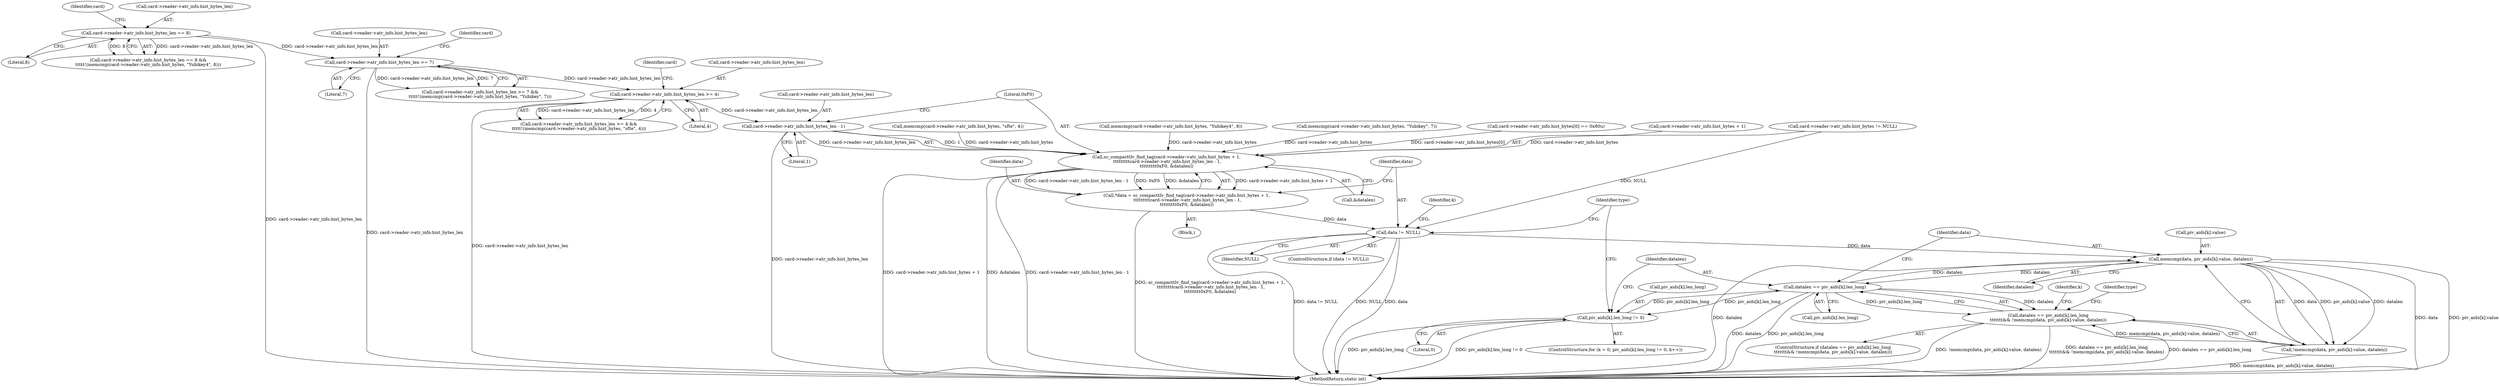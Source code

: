 digraph "0_OpenSC_8fe377e93b4b56060e5bbfb6f3142ceaeca744fa_15@API" {
"1000289" [label="(Call,card->reader->atr_info.hist_bytes_len - 1)"];
"1000237" [label="(Call,card->reader->atr_info.hist_bytes_len >= 4)"];
"1000210" [label="(Call,card->reader->atr_info.hist_bytes_len >= 7)"];
"1000183" [label="(Call,card->reader->atr_info.hist_bytes_len == 8)"];
"1000279" [label="(Call,sc_compacttlv_find_tag(card->reader->atr_info.hist_bytes + 1,\n \t\t\t\t\t\t\t\t\tcard->reader->atr_info.hist_bytes_len - 1,\n\t\t\t\t\t\t\t\t\t0xF0, &datalen))"];
"1000277" [label="(Call,*data = sc_compacttlv_find_tag(card->reader->atr_info.hist_bytes + 1,\n \t\t\t\t\t\t\t\t\tcard->reader->atr_info.hist_bytes_len - 1,\n\t\t\t\t\t\t\t\t\t0xF0, &datalen))"];
"1000302" [label="(Call,data != NULL)"];
"1000331" [label="(Call,memcmp(data, piv_aids[k].value, datalen))"];
"1000323" [label="(Call,datalen == piv_aids[k].len_long)"];
"1000311" [label="(Call,piv_aids[k].len_long != 0)"];
"1000322" [label="(Call,datalen == piv_aids[k].len_long\n\t\t\t\t\t\t\t&& !memcmp(data, piv_aids[k].value, datalen))"];
"1000330" [label="(Call,!memcmp(data, piv_aids[k].value, datalen))"];
"1000193" [label="(Call,memcmp(card->reader->atr_info.hist_bytes, \"Yubikey4\", 8))"];
"1000301" [label="(ControlStructure,if (data != NULL))"];
"1000346" [label="(Identifier,type)"];
"1000322" [label="(Call,datalen == piv_aids[k].len_long\n\t\t\t\t\t\t\t&& !memcmp(data, piv_aids[k].value, datalen))"];
"1000236" [label="(Call,card->reader->atr_info.hist_bytes_len >= 4 &&\n\t\t\t\t\t!(memcmp(card->reader->atr_info.hist_bytes, \"sfte\", 4)))"];
"1000330" [label="(Call,!memcmp(data, piv_aids[k].value, datalen))"];
"1000333" [label="(Call,piv_aids[k].value)"];
"1000211" [label="(Call,card->reader->atr_info.hist_bytes_len)"];
"1000277" [label="(Call,*data = sc_compacttlv_find_tag(card->reader->atr_info.hist_bytes + 1,\n \t\t\t\t\t\t\t\t\tcard->reader->atr_info.hist_bytes_len - 1,\n\t\t\t\t\t\t\t\t\t0xF0, &datalen))"];
"1000183" [label="(Call,card->reader->atr_info.hist_bytes_len == 8)"];
"1000290" [label="(Call,card->reader->atr_info.hist_bytes_len)"];
"1000516" [label="(MethodReturn,static int)"];
"1000317" [label="(Literal,0)"];
"1000319" [label="(Identifier,k)"];
"1000274" [label="(Block,)"];
"1000218" [label="(Literal,7)"];
"1000299" [label="(Call,&datalen)"];
"1000298" [label="(Literal,0xF0)"];
"1000245" [label="(Literal,4)"];
"1000251" [label="(Identifier,card)"];
"1000324" [label="(Identifier,datalen)"];
"1000171" [label="(Call,card->reader->atr_info.hist_bytes != NULL)"];
"1000303" [label="(Identifier,data)"];
"1000325" [label="(Call,piv_aids[k].len_long)"];
"1000220" [label="(Call,memcmp(card->reader->atr_info.hist_bytes, \"Yubikey\", 7))"];
"1000238" [label="(Call,card->reader->atr_info.hist_bytes_len)"];
"1000263" [label="(Call,card->reader->atr_info.hist_bytes[0] == 0x80u)"];
"1000304" [label="(Identifier,NULL)"];
"1000209" [label="(Call,card->reader->atr_info.hist_bytes_len >= 7 &&\n\t\t\t\t\t!(memcmp(card->reader->atr_info.hist_bytes, \"Yubikey\", 7)))"];
"1000323" [label="(Call,datalen == piv_aids[k].len_long)"];
"1000280" [label="(Call,card->reader->atr_info.hist_bytes + 1)"];
"1000197" [label="(Identifier,card)"];
"1000307" [label="(ControlStructure,for (k = 0; piv_aids[k].len_long != 0; k++))"];
"1000210" [label="(Call,card->reader->atr_info.hist_bytes_len >= 7)"];
"1000312" [label="(Call,piv_aids[k].len_long)"];
"1000237" [label="(Call,card->reader->atr_info.hist_bytes_len >= 4)"];
"1000311" [label="(Call,piv_aids[k].len_long != 0)"];
"1000184" [label="(Call,card->reader->atr_info.hist_bytes_len)"];
"1000321" [label="(ControlStructure,if (datalen == piv_aids[k].len_long\n\t\t\t\t\t\t\t&& !memcmp(data, piv_aids[k].value, datalen)))"];
"1000338" [label="(Identifier,datalen)"];
"1000224" [label="(Identifier,card)"];
"1000182" [label="(Call,card->reader->atr_info.hist_bytes_len == 8 &&\n\t\t\t\t\t!(memcmp(card->reader->atr_info.hist_bytes, \"Yubikey4\", 8)))"];
"1000302" [label="(Call,data != NULL)"];
"1000297" [label="(Literal,1)"];
"1000341" [label="(Identifier,type)"];
"1000191" [label="(Literal,8)"];
"1000309" [label="(Identifier,k)"];
"1000331" [label="(Call,memcmp(data, piv_aids[k].value, datalen))"];
"1000332" [label="(Identifier,data)"];
"1000247" [label="(Call,memcmp(card->reader->atr_info.hist_bytes, \"sfte\", 4))"];
"1000278" [label="(Identifier,data)"];
"1000279" [label="(Call,sc_compacttlv_find_tag(card->reader->atr_info.hist_bytes + 1,\n \t\t\t\t\t\t\t\t\tcard->reader->atr_info.hist_bytes_len - 1,\n\t\t\t\t\t\t\t\t\t0xF0, &datalen))"];
"1000289" [label="(Call,card->reader->atr_info.hist_bytes_len - 1)"];
"1000289" -> "1000279"  [label="AST: "];
"1000289" -> "1000297"  [label="CFG: "];
"1000290" -> "1000289"  [label="AST: "];
"1000297" -> "1000289"  [label="AST: "];
"1000298" -> "1000289"  [label="CFG: "];
"1000289" -> "1000516"  [label="DDG: card->reader->atr_info.hist_bytes_len"];
"1000289" -> "1000279"  [label="DDG: card->reader->atr_info.hist_bytes_len"];
"1000289" -> "1000279"  [label="DDG: 1"];
"1000237" -> "1000289"  [label="DDG: card->reader->atr_info.hist_bytes_len"];
"1000237" -> "1000236"  [label="AST: "];
"1000237" -> "1000245"  [label="CFG: "];
"1000238" -> "1000237"  [label="AST: "];
"1000245" -> "1000237"  [label="AST: "];
"1000251" -> "1000237"  [label="CFG: "];
"1000236" -> "1000237"  [label="CFG: "];
"1000237" -> "1000516"  [label="DDG: card->reader->atr_info.hist_bytes_len"];
"1000237" -> "1000236"  [label="DDG: card->reader->atr_info.hist_bytes_len"];
"1000237" -> "1000236"  [label="DDG: 4"];
"1000210" -> "1000237"  [label="DDG: card->reader->atr_info.hist_bytes_len"];
"1000210" -> "1000209"  [label="AST: "];
"1000210" -> "1000218"  [label="CFG: "];
"1000211" -> "1000210"  [label="AST: "];
"1000218" -> "1000210"  [label="AST: "];
"1000224" -> "1000210"  [label="CFG: "];
"1000209" -> "1000210"  [label="CFG: "];
"1000210" -> "1000516"  [label="DDG: card->reader->atr_info.hist_bytes_len"];
"1000210" -> "1000209"  [label="DDG: card->reader->atr_info.hist_bytes_len"];
"1000210" -> "1000209"  [label="DDG: 7"];
"1000183" -> "1000210"  [label="DDG: card->reader->atr_info.hist_bytes_len"];
"1000183" -> "1000182"  [label="AST: "];
"1000183" -> "1000191"  [label="CFG: "];
"1000184" -> "1000183"  [label="AST: "];
"1000191" -> "1000183"  [label="AST: "];
"1000197" -> "1000183"  [label="CFG: "];
"1000182" -> "1000183"  [label="CFG: "];
"1000183" -> "1000516"  [label="DDG: card->reader->atr_info.hist_bytes_len"];
"1000183" -> "1000182"  [label="DDG: card->reader->atr_info.hist_bytes_len"];
"1000183" -> "1000182"  [label="DDG: 8"];
"1000279" -> "1000277"  [label="AST: "];
"1000279" -> "1000299"  [label="CFG: "];
"1000280" -> "1000279"  [label="AST: "];
"1000298" -> "1000279"  [label="AST: "];
"1000299" -> "1000279"  [label="AST: "];
"1000277" -> "1000279"  [label="CFG: "];
"1000279" -> "1000516"  [label="DDG: card->reader->atr_info.hist_bytes + 1"];
"1000279" -> "1000516"  [label="DDG: &datalen"];
"1000279" -> "1000516"  [label="DDG: card->reader->atr_info.hist_bytes_len - 1"];
"1000279" -> "1000277"  [label="DDG: card->reader->atr_info.hist_bytes + 1"];
"1000279" -> "1000277"  [label="DDG: card->reader->atr_info.hist_bytes_len - 1"];
"1000279" -> "1000277"  [label="DDG: 0xF0"];
"1000279" -> "1000277"  [label="DDG: &datalen"];
"1000247" -> "1000279"  [label="DDG: card->reader->atr_info.hist_bytes"];
"1000171" -> "1000279"  [label="DDG: card->reader->atr_info.hist_bytes"];
"1000263" -> "1000279"  [label="DDG: card->reader->atr_info.hist_bytes[0]"];
"1000220" -> "1000279"  [label="DDG: card->reader->atr_info.hist_bytes"];
"1000193" -> "1000279"  [label="DDG: card->reader->atr_info.hist_bytes"];
"1000277" -> "1000274"  [label="AST: "];
"1000278" -> "1000277"  [label="AST: "];
"1000303" -> "1000277"  [label="CFG: "];
"1000277" -> "1000516"  [label="DDG: sc_compacttlv_find_tag(card->reader->atr_info.hist_bytes + 1,\n \t\t\t\t\t\t\t\t\tcard->reader->atr_info.hist_bytes_len - 1,\n\t\t\t\t\t\t\t\t\t0xF0, &datalen)"];
"1000277" -> "1000302"  [label="DDG: data"];
"1000302" -> "1000301"  [label="AST: "];
"1000302" -> "1000304"  [label="CFG: "];
"1000303" -> "1000302"  [label="AST: "];
"1000304" -> "1000302"  [label="AST: "];
"1000309" -> "1000302"  [label="CFG: "];
"1000346" -> "1000302"  [label="CFG: "];
"1000302" -> "1000516"  [label="DDG: NULL"];
"1000302" -> "1000516"  [label="DDG: data"];
"1000302" -> "1000516"  [label="DDG: data != NULL"];
"1000171" -> "1000302"  [label="DDG: NULL"];
"1000302" -> "1000331"  [label="DDG: data"];
"1000331" -> "1000330"  [label="AST: "];
"1000331" -> "1000338"  [label="CFG: "];
"1000332" -> "1000331"  [label="AST: "];
"1000333" -> "1000331"  [label="AST: "];
"1000338" -> "1000331"  [label="AST: "];
"1000330" -> "1000331"  [label="CFG: "];
"1000331" -> "1000516"  [label="DDG: piv_aids[k].value"];
"1000331" -> "1000516"  [label="DDG: data"];
"1000331" -> "1000516"  [label="DDG: datalen"];
"1000331" -> "1000323"  [label="DDG: datalen"];
"1000331" -> "1000330"  [label="DDG: data"];
"1000331" -> "1000330"  [label="DDG: piv_aids[k].value"];
"1000331" -> "1000330"  [label="DDG: datalen"];
"1000323" -> "1000331"  [label="DDG: datalen"];
"1000323" -> "1000322"  [label="AST: "];
"1000323" -> "1000325"  [label="CFG: "];
"1000324" -> "1000323"  [label="AST: "];
"1000325" -> "1000323"  [label="AST: "];
"1000332" -> "1000323"  [label="CFG: "];
"1000322" -> "1000323"  [label="CFG: "];
"1000323" -> "1000516"  [label="DDG: datalen"];
"1000323" -> "1000516"  [label="DDG: piv_aids[k].len_long"];
"1000323" -> "1000311"  [label="DDG: piv_aids[k].len_long"];
"1000323" -> "1000322"  [label="DDG: datalen"];
"1000323" -> "1000322"  [label="DDG: piv_aids[k].len_long"];
"1000311" -> "1000323"  [label="DDG: piv_aids[k].len_long"];
"1000311" -> "1000307"  [label="AST: "];
"1000311" -> "1000317"  [label="CFG: "];
"1000312" -> "1000311"  [label="AST: "];
"1000317" -> "1000311"  [label="AST: "];
"1000324" -> "1000311"  [label="CFG: "];
"1000346" -> "1000311"  [label="CFG: "];
"1000311" -> "1000516"  [label="DDG: piv_aids[k].len_long"];
"1000311" -> "1000516"  [label="DDG: piv_aids[k].len_long != 0"];
"1000322" -> "1000321"  [label="AST: "];
"1000322" -> "1000330"  [label="CFG: "];
"1000330" -> "1000322"  [label="AST: "];
"1000341" -> "1000322"  [label="CFG: "];
"1000319" -> "1000322"  [label="CFG: "];
"1000322" -> "1000516"  [label="DDG: !memcmp(data, piv_aids[k].value, datalen)"];
"1000322" -> "1000516"  [label="DDG: datalen == piv_aids[k].len_long\n\t\t\t\t\t\t\t&& !memcmp(data, piv_aids[k].value, datalen)"];
"1000322" -> "1000516"  [label="DDG: datalen == piv_aids[k].len_long"];
"1000330" -> "1000322"  [label="DDG: memcmp(data, piv_aids[k].value, datalen)"];
"1000330" -> "1000516"  [label="DDG: memcmp(data, piv_aids[k].value, datalen)"];
}
